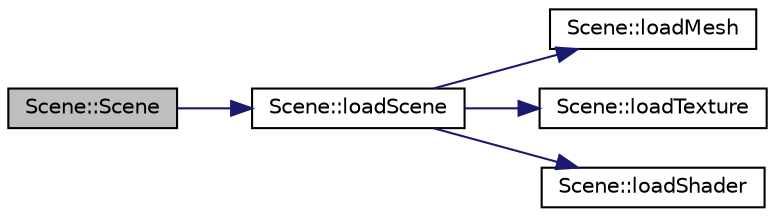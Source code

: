 digraph "Scene::Scene"
{
  edge [fontname="Helvetica",fontsize="10",labelfontname="Helvetica",labelfontsize="10"];
  node [fontname="Helvetica",fontsize="10",shape=record];
  rankdir="LR";
  Node1 [label="Scene::Scene",height=0.2,width=0.4,color="black", fillcolor="grey75", style="filled" fontcolor="black"];
  Node1 -> Node2 [color="midnightblue",fontsize="10",style="solid",fontname="Helvetica"];
  Node2 [label="Scene::loadScene",height=0.2,width=0.4,color="black", fillcolor="white", style="filled",URL="$class_scene.html#ad250358a843813c8c3195b80f8d0ed67",tooltip="Loads a scene using a specified scene file (.jes) "];
  Node2 -> Node3 [color="midnightblue",fontsize="10",style="solid",fontname="Helvetica"];
  Node3 [label="Scene::loadMesh",height=0.2,width=0.4,color="black", fillcolor="white", style="filled",URL="$class_scene.html#a4744efe84e21c338c0b79a53d75894b8",tooltip="Loads a mesh with the given name into the cache of meshes. "];
  Node2 -> Node4 [color="midnightblue",fontsize="10",style="solid",fontname="Helvetica"];
  Node4 [label="Scene::loadTexture",height=0.2,width=0.4,color="black", fillcolor="white", style="filled",URL="$class_scene.html#a57e72ec50cf9f91446a2ff22df0a5c82",tooltip="Loads a texture with the given name into the cache of textures. "];
  Node2 -> Node5 [color="midnightblue",fontsize="10",style="solid",fontname="Helvetica"];
  Node5 [label="Scene::loadShader",height=0.2,width=0.4,color="black", fillcolor="white", style="filled",URL="$class_scene.html#a0126921bd71b608903e42cea96de37f9",tooltip="Creates a new GLSL shader object with the vertex shader found at shader/vertName and the fragment sha..."];
}
